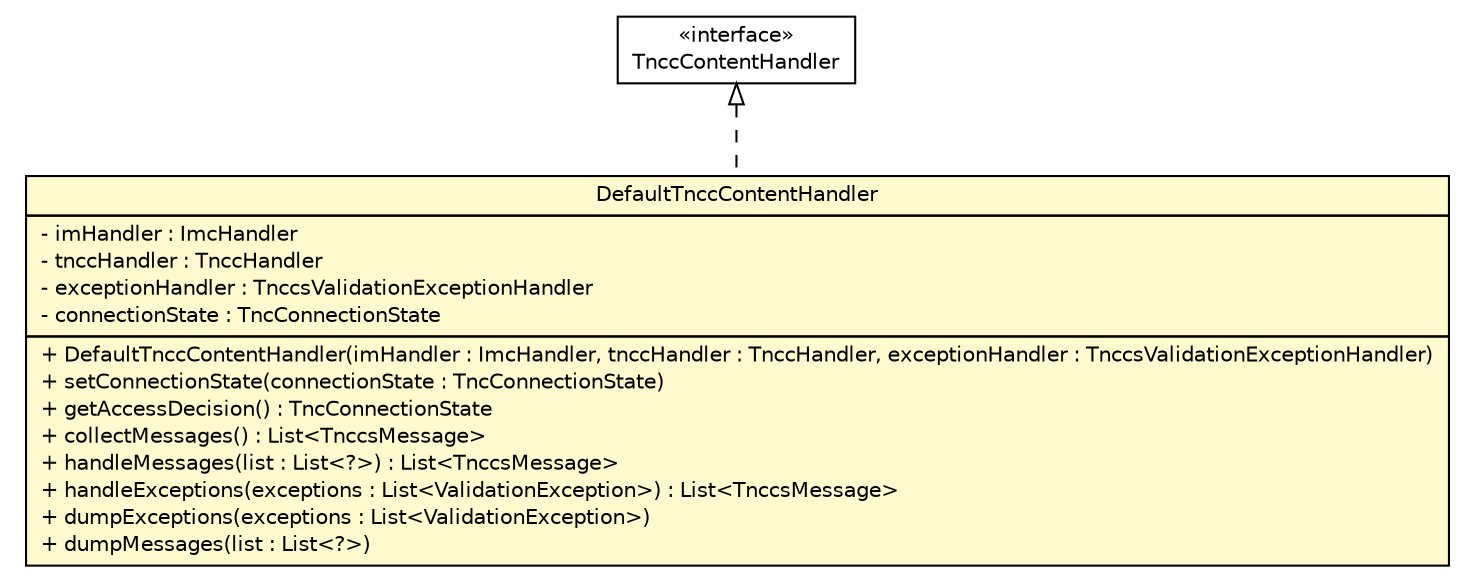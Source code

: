 #!/usr/local/bin/dot
#
# Class diagram 
# Generated by UMLGraph version R5_6 (http://www.umlgraph.org/)
#

digraph G {
	edge [fontname="Helvetica",fontsize=10,labelfontname="Helvetica",labelfontsize=10];
	node [fontname="Helvetica",fontsize=10,shape=plaintext];
	nodesep=0.25;
	ranksep=0.5;
	// de.hsbremen.tc.tnc.tnccs.message.handler.TnccContentHandler
	c16776 [label=<<table title="de.hsbremen.tc.tnc.tnccs.message.handler.TnccContentHandler" border="0" cellborder="1" cellspacing="0" cellpadding="2" port="p" href="../TnccContentHandler.html">
		<tr><td><table border="0" cellspacing="0" cellpadding="1">
<tr><td align="center" balign="center"> &#171;interface&#187; </td></tr>
<tr><td align="center" balign="center"> TnccContentHandler </td></tr>
		</table></td></tr>
		</table>>, URL="../TnccContentHandler.html", fontname="Helvetica", fontcolor="black", fontsize=10.0];
	// de.hsbremen.tc.tnc.tnccs.message.handler.simple.DefaultTnccContentHandler
	c16795 [label=<<table title="de.hsbremen.tc.tnc.tnccs.message.handler.simple.DefaultTnccContentHandler" border="0" cellborder="1" cellspacing="0" cellpadding="2" port="p" bgcolor="lemonChiffon" href="./DefaultTnccContentHandler.html">
		<tr><td><table border="0" cellspacing="0" cellpadding="1">
<tr><td align="center" balign="center"> DefaultTnccContentHandler </td></tr>
		</table></td></tr>
		<tr><td><table border="0" cellspacing="0" cellpadding="1">
<tr><td align="left" balign="left"> - imHandler : ImcHandler </td></tr>
<tr><td align="left" balign="left"> - tnccHandler : TnccHandler </td></tr>
<tr><td align="left" balign="left"> - exceptionHandler : TnccsValidationExceptionHandler </td></tr>
<tr><td align="left" balign="left"> - connectionState : TncConnectionState </td></tr>
		</table></td></tr>
		<tr><td><table border="0" cellspacing="0" cellpadding="1">
<tr><td align="left" balign="left"> + DefaultTnccContentHandler(imHandler : ImcHandler, tnccHandler : TnccHandler, exceptionHandler : TnccsValidationExceptionHandler) </td></tr>
<tr><td align="left" balign="left"> + setConnectionState(connectionState : TncConnectionState) </td></tr>
<tr><td align="left" balign="left"> + getAccessDecision() : TncConnectionState </td></tr>
<tr><td align="left" balign="left"> + collectMessages() : List&lt;TnccsMessage&gt; </td></tr>
<tr><td align="left" balign="left"> + handleMessages(list : List&lt;?&gt;) : List&lt;TnccsMessage&gt; </td></tr>
<tr><td align="left" balign="left"> + handleExceptions(exceptions : List&lt;ValidationException&gt;) : List&lt;TnccsMessage&gt; </td></tr>
<tr><td align="left" balign="left"> + dumpExceptions(exceptions : List&lt;ValidationException&gt;) </td></tr>
<tr><td align="left" balign="left"> + dumpMessages(list : List&lt;?&gt;) </td></tr>
		</table></td></tr>
		</table>>, URL="./DefaultTnccContentHandler.html", fontname="Helvetica", fontcolor="black", fontsize=10.0];
	//de.hsbremen.tc.tnc.tnccs.message.handler.simple.DefaultTnccContentHandler implements de.hsbremen.tc.tnc.tnccs.message.handler.TnccContentHandler
	c16776:p -> c16795:p [dir=back,arrowtail=empty,style=dashed];
}

